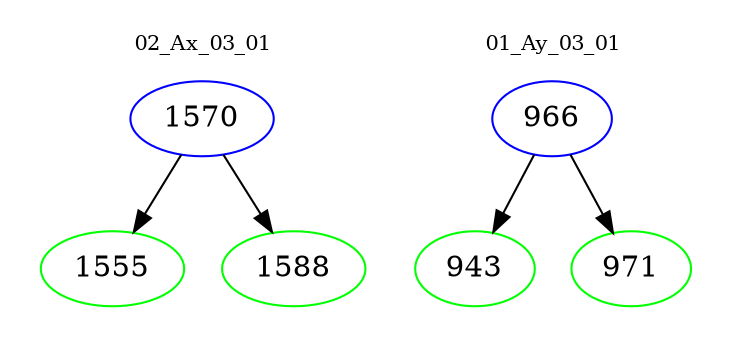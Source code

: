 digraph{
subgraph cluster_0 {
color = white
label = "02_Ax_03_01";
fontsize=10;
T0_1570 [label="1570", color="blue"]
T0_1570 -> T0_1555 [color="black"]
T0_1555 [label="1555", color="green"]
T0_1570 -> T0_1588 [color="black"]
T0_1588 [label="1588", color="green"]
}
subgraph cluster_1 {
color = white
label = "01_Ay_03_01";
fontsize=10;
T1_966 [label="966", color="blue"]
T1_966 -> T1_943 [color="black"]
T1_943 [label="943", color="green"]
T1_966 -> T1_971 [color="black"]
T1_971 [label="971", color="green"]
}
}
